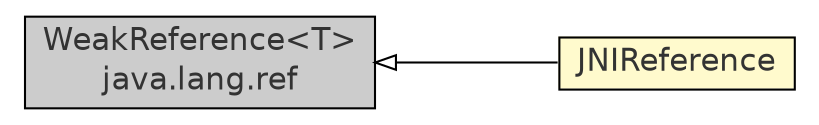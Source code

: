 #!/usr/local/bin/dot
#
# Class diagram 
# Generated by UmlGraph version 4.8 (http://www.spinellis.gr/sw/umlgraph)
#

digraph G {
	edge [fontname="Helvetica",fontsize=10,labelfontname="Helvetica",labelfontsize=10];
	node [fontname="Helvetica",fontsize=10,shape=plaintext];
	rankdir=LR;
	ranksep=1;
	// com.xuggle.ferry.JNIReference
	c2010 [label=<<table border="0" cellborder="1" cellspacing="0" cellpadding="2" port="p" bgcolor="lemonChiffon" href="./JNIReference.html">
		<tr><td><table border="0" cellspacing="0" cellpadding="1">
			<tr><td> JNIReference </td></tr>
		</table></td></tr>
		</table>>, fontname="Helvetica", fontcolor="grey20", fontsize=15.0];
	//com.xuggle.ferry.JNIReference extends java.lang.ref.WeakReference<java.lang.Object>
	c2175:p -> c2010:p [dir=back,arrowtail=empty];
	// java.lang.ref.WeakReference<T>
	c2175 [label=<<table border="0" cellborder="1" cellspacing="0" cellpadding="2" port="p" bgcolor="grey80" href="http://java.sun.com/j2se/1.5.0/docs/api/java/lang/ref/WeakReference.html">
		<tr><td><table border="0" cellspacing="0" cellpadding="1">
			<tr><td> WeakReference&lt;T&gt; </td></tr>
			<tr><td> java.lang.ref </td></tr>
		</table></td></tr>
		</table>>, fontname="Helvetica", fontcolor="grey20", fontsize=15.0];
}

